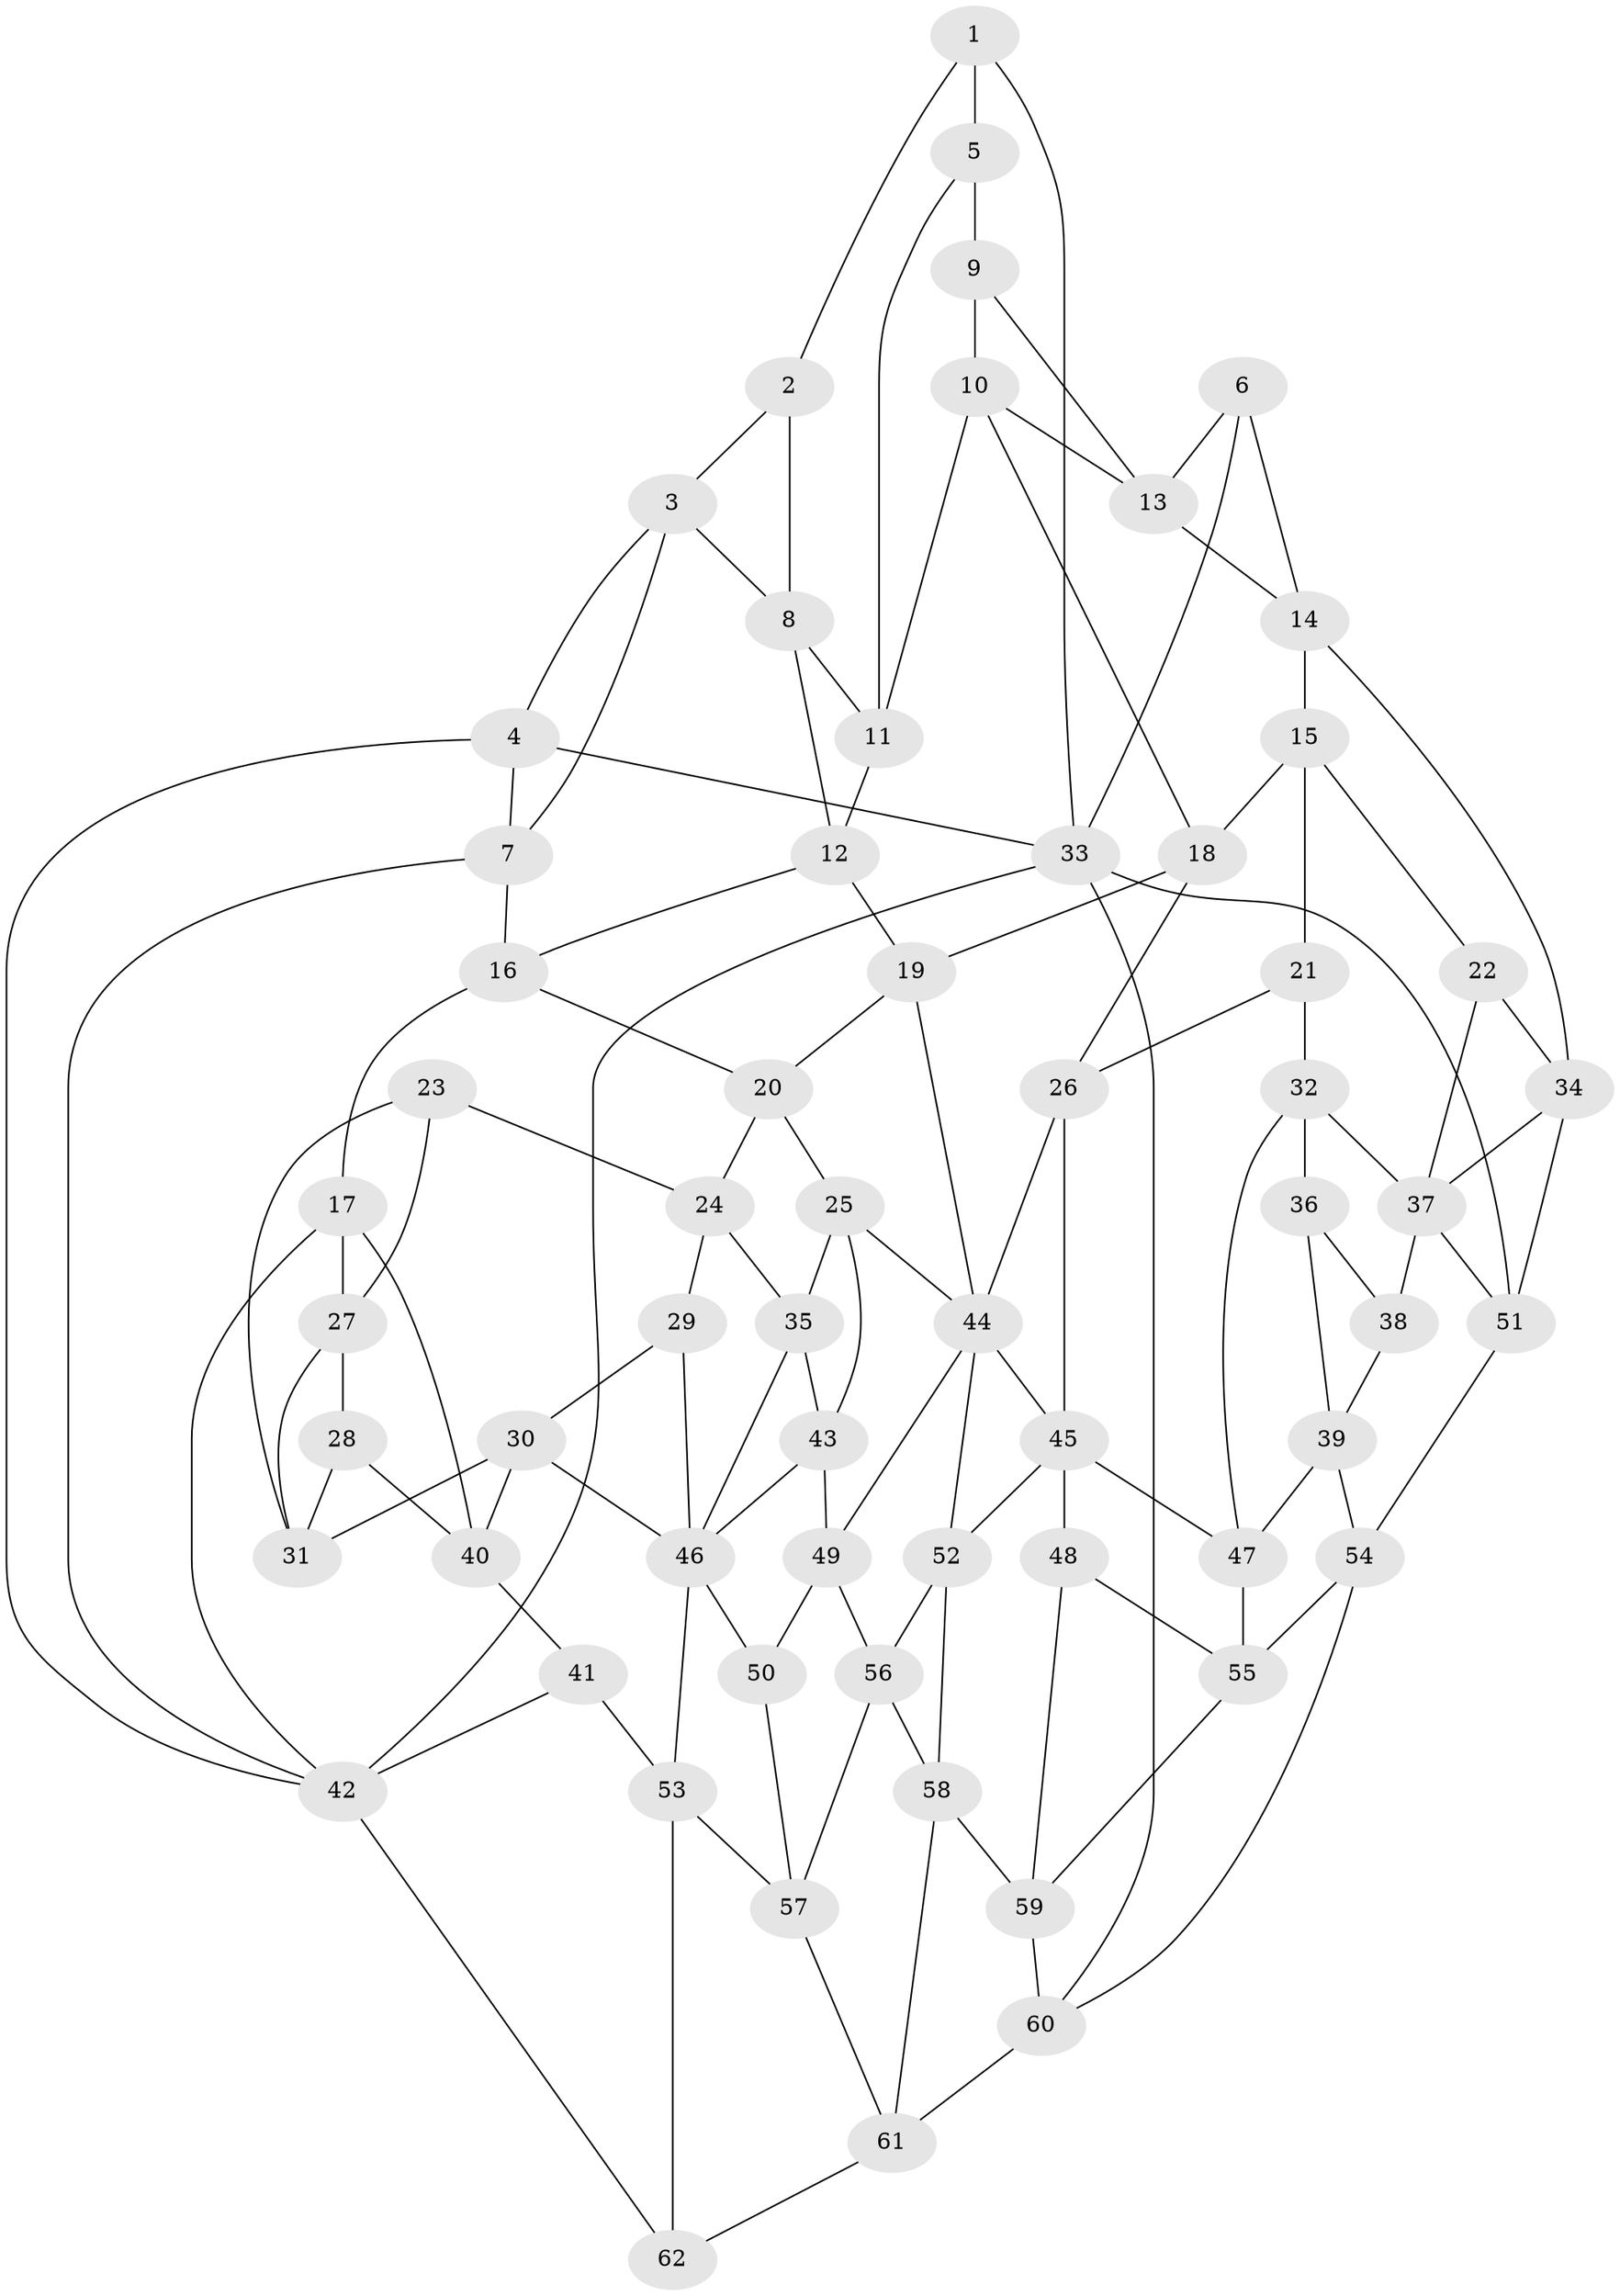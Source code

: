 // original degree distribution, {3: 0.016260162601626018, 4: 0.22764227642276422, 6: 0.2032520325203252, 5: 0.5528455284552846}
// Generated by graph-tools (version 1.1) at 2025/51/03/09/25 03:51:07]
// undirected, 62 vertices, 121 edges
graph export_dot {
graph [start="1"]
  node [color=gray90,style=filled];
  1;
  2;
  3;
  4;
  5;
  6;
  7;
  8;
  9;
  10;
  11;
  12;
  13;
  14;
  15;
  16;
  17;
  18;
  19;
  20;
  21;
  22;
  23;
  24;
  25;
  26;
  27;
  28;
  29;
  30;
  31;
  32;
  33;
  34;
  35;
  36;
  37;
  38;
  39;
  40;
  41;
  42;
  43;
  44;
  45;
  46;
  47;
  48;
  49;
  50;
  51;
  52;
  53;
  54;
  55;
  56;
  57;
  58;
  59;
  60;
  61;
  62;
  1 -- 2 [weight=1.0];
  1 -- 5 [weight=1.0];
  1 -- 33 [weight=1.0];
  2 -- 3 [weight=1.0];
  2 -- 8 [weight=1.0];
  3 -- 4 [weight=1.0];
  3 -- 7 [weight=1.0];
  3 -- 8 [weight=1.0];
  4 -- 7 [weight=1.0];
  4 -- 33 [weight=1.0];
  4 -- 42 [weight=1.0];
  5 -- 9 [weight=2.0];
  5 -- 11 [weight=1.0];
  6 -- 13 [weight=1.0];
  6 -- 14 [weight=1.0];
  6 -- 33 [weight=1.0];
  7 -- 16 [weight=1.0];
  7 -- 42 [weight=1.0];
  8 -- 11 [weight=1.0];
  8 -- 12 [weight=1.0];
  9 -- 10 [weight=1.0];
  9 -- 13 [weight=1.0];
  10 -- 11 [weight=1.0];
  10 -- 13 [weight=1.0];
  10 -- 18 [weight=1.0];
  11 -- 12 [weight=1.0];
  12 -- 16 [weight=1.0];
  12 -- 19 [weight=1.0];
  13 -- 14 [weight=1.0];
  14 -- 15 [weight=1.0];
  14 -- 34 [weight=1.0];
  15 -- 18 [weight=1.0];
  15 -- 21 [weight=1.0];
  15 -- 22 [weight=1.0];
  16 -- 17 [weight=1.0];
  16 -- 20 [weight=1.0];
  17 -- 27 [weight=1.0];
  17 -- 40 [weight=1.0];
  17 -- 42 [weight=1.0];
  18 -- 19 [weight=1.0];
  18 -- 26 [weight=1.0];
  19 -- 20 [weight=1.0];
  19 -- 44 [weight=1.0];
  20 -- 24 [weight=1.0];
  20 -- 25 [weight=1.0];
  21 -- 26 [weight=1.0];
  21 -- 32 [weight=1.0];
  22 -- 34 [weight=1.0];
  22 -- 37 [weight=1.0];
  23 -- 24 [weight=1.0];
  23 -- 27 [weight=1.0];
  23 -- 31 [weight=1.0];
  24 -- 29 [weight=1.0];
  24 -- 35 [weight=1.0];
  25 -- 35 [weight=1.0];
  25 -- 43 [weight=1.0];
  25 -- 44 [weight=1.0];
  26 -- 44 [weight=1.0];
  26 -- 45 [weight=1.0];
  27 -- 28 [weight=1.0];
  27 -- 31 [weight=1.0];
  28 -- 31 [weight=1.0];
  28 -- 40 [weight=1.0];
  29 -- 30 [weight=1.0];
  29 -- 46 [weight=1.0];
  30 -- 31 [weight=1.0];
  30 -- 40 [weight=1.0];
  30 -- 46 [weight=1.0];
  32 -- 36 [weight=1.0];
  32 -- 37 [weight=1.0];
  32 -- 47 [weight=1.0];
  33 -- 42 [weight=1.0];
  33 -- 51 [weight=1.0];
  33 -- 60 [weight=1.0];
  34 -- 37 [weight=1.0];
  34 -- 51 [weight=1.0];
  35 -- 43 [weight=1.0];
  35 -- 46 [weight=1.0];
  36 -- 38 [weight=1.0];
  36 -- 39 [weight=1.0];
  37 -- 38 [weight=2.0];
  37 -- 51 [weight=1.0];
  38 -- 39 [weight=1.0];
  39 -- 47 [weight=1.0];
  39 -- 54 [weight=1.0];
  40 -- 41 [weight=1.0];
  41 -- 42 [weight=1.0];
  41 -- 53 [weight=1.0];
  42 -- 62 [weight=1.0];
  43 -- 46 [weight=1.0];
  43 -- 49 [weight=1.0];
  44 -- 45 [weight=1.0];
  44 -- 49 [weight=1.0];
  44 -- 52 [weight=1.0];
  45 -- 47 [weight=1.0];
  45 -- 48 [weight=1.0];
  45 -- 52 [weight=1.0];
  46 -- 50 [weight=1.0];
  46 -- 53 [weight=1.0];
  47 -- 55 [weight=1.0];
  48 -- 55 [weight=1.0];
  48 -- 59 [weight=1.0];
  49 -- 50 [weight=1.0];
  49 -- 56 [weight=1.0];
  50 -- 57 [weight=1.0];
  51 -- 54 [weight=1.0];
  52 -- 56 [weight=1.0];
  52 -- 58 [weight=1.0];
  53 -- 57 [weight=1.0];
  53 -- 62 [weight=1.0];
  54 -- 55 [weight=1.0];
  54 -- 60 [weight=1.0];
  55 -- 59 [weight=1.0];
  56 -- 57 [weight=1.0];
  56 -- 58 [weight=1.0];
  57 -- 61 [weight=1.0];
  58 -- 59 [weight=1.0];
  58 -- 61 [weight=1.0];
  59 -- 60 [weight=1.0];
  60 -- 61 [weight=1.0];
  61 -- 62 [weight=1.0];
}
